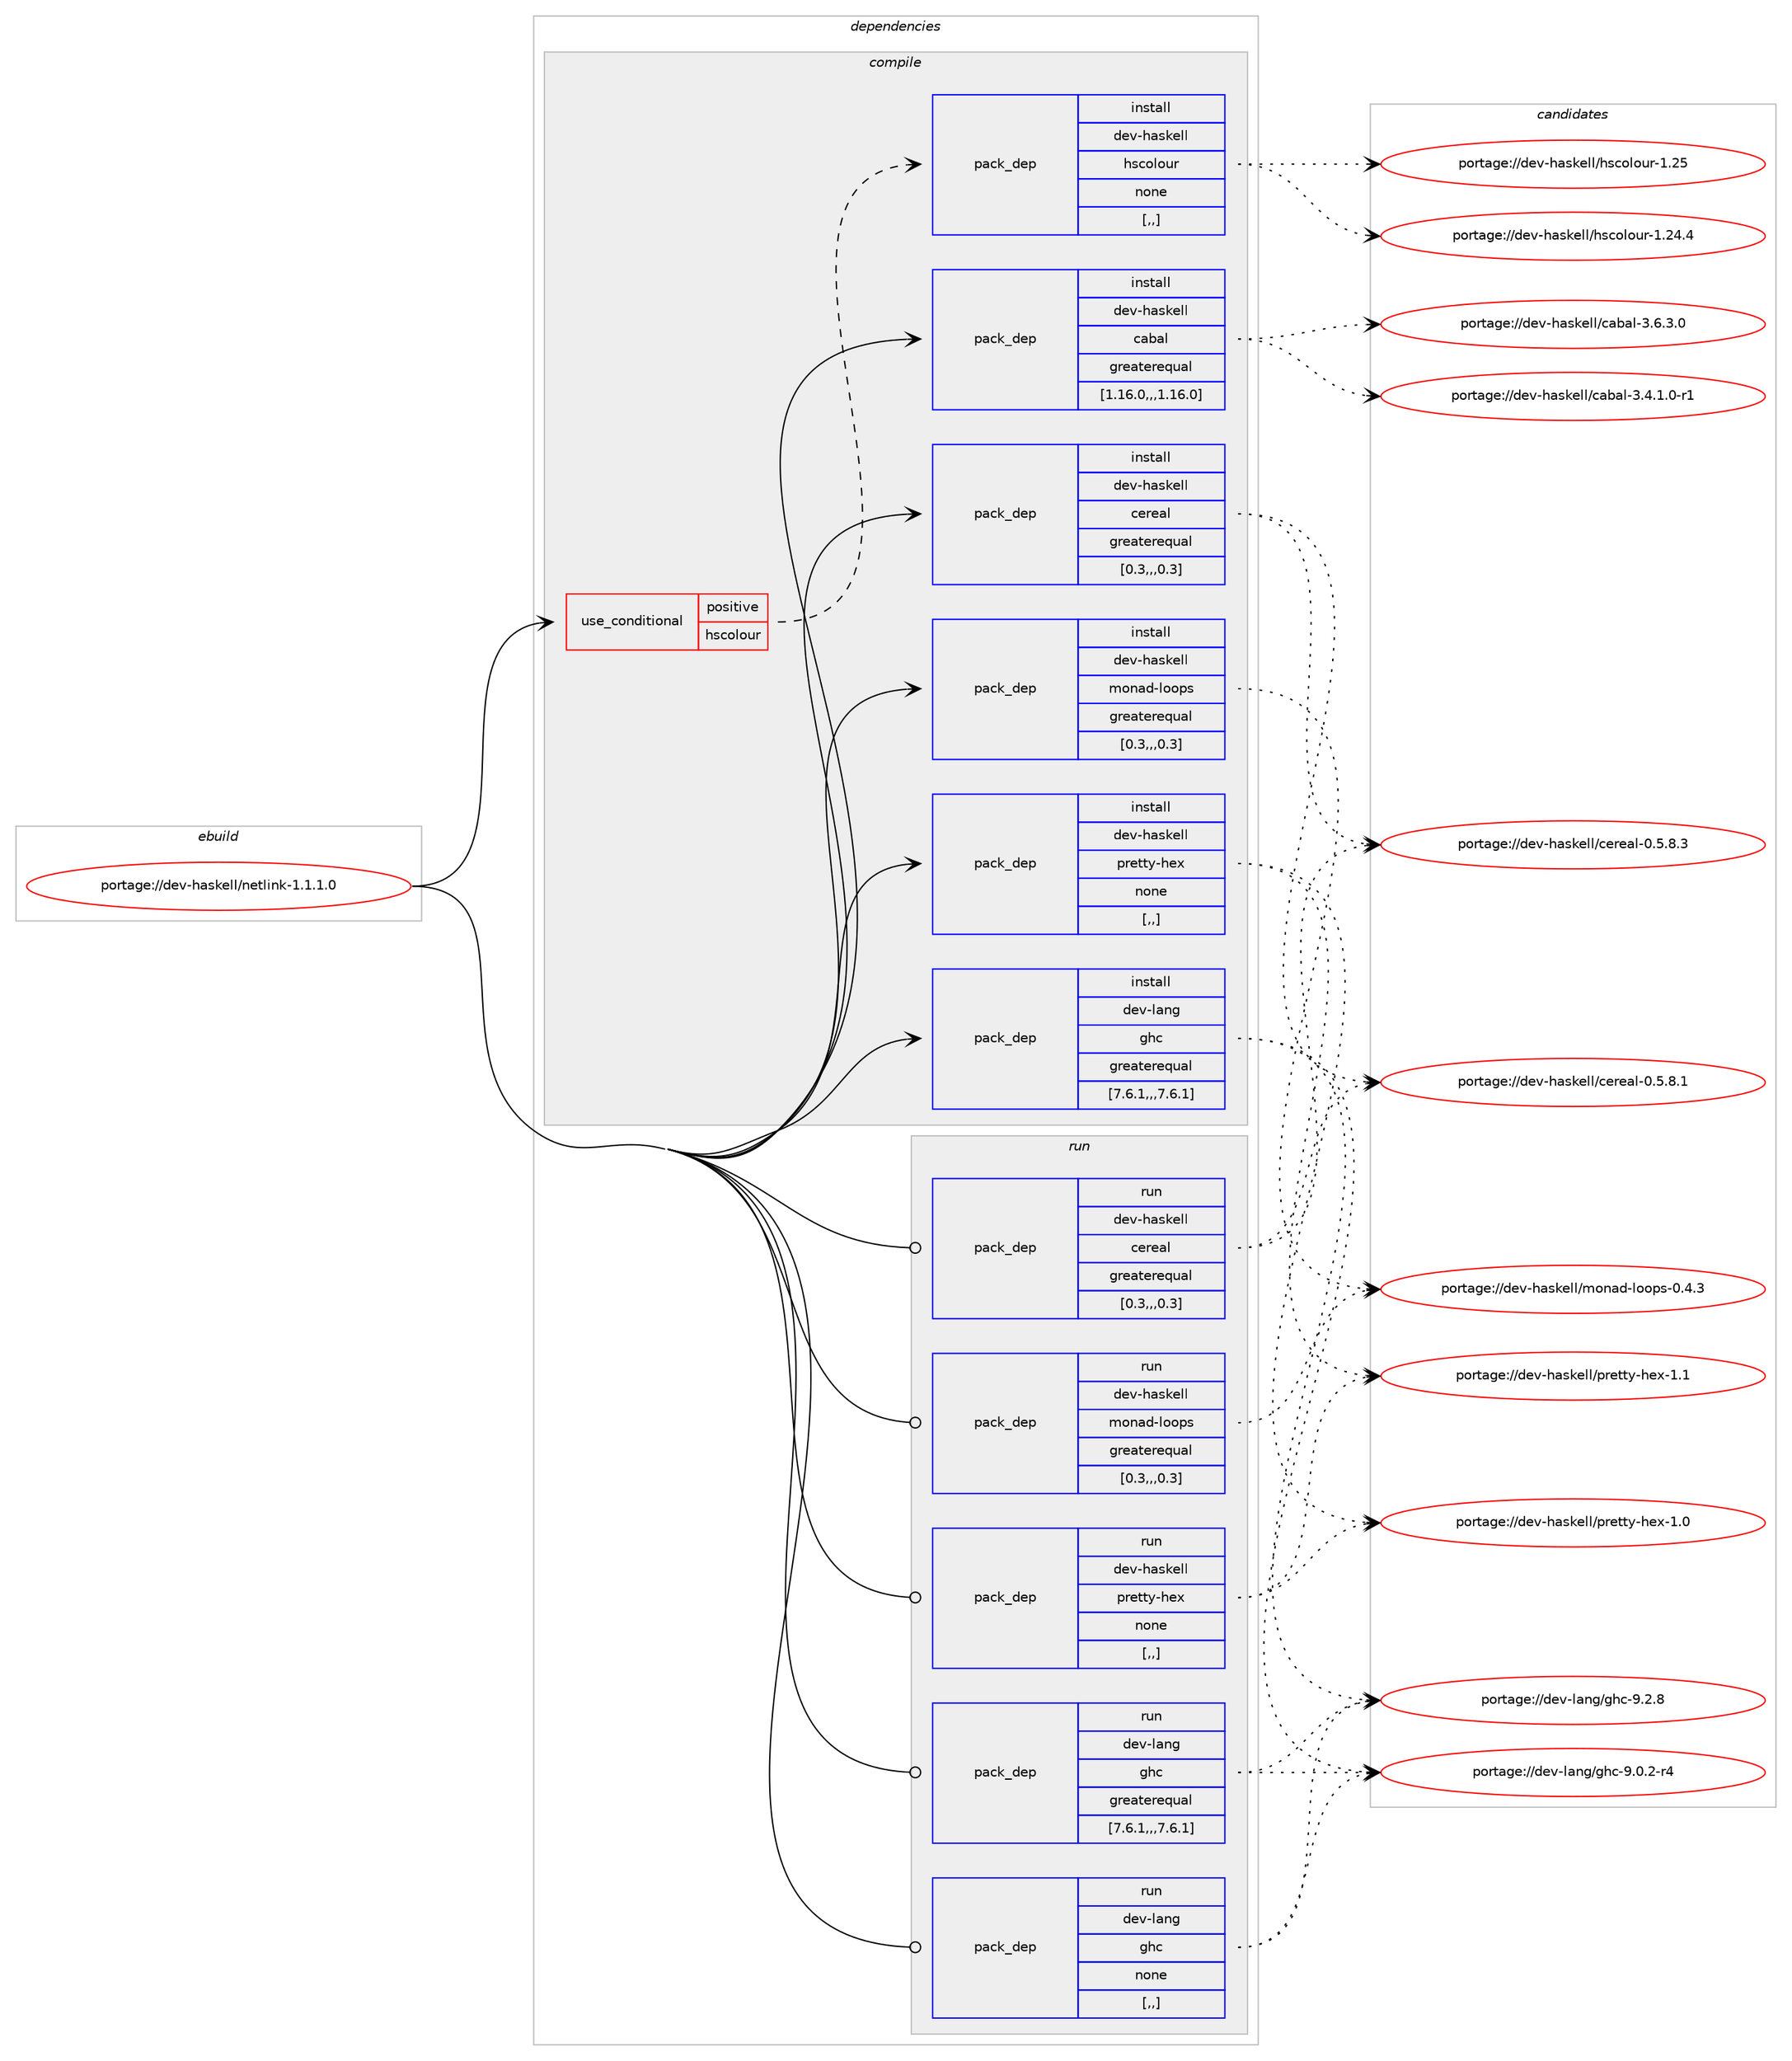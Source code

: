 digraph prolog {

# *************
# Graph options
# *************

newrank=true;
concentrate=true;
compound=true;
graph [rankdir=LR,fontname=Helvetica,fontsize=10,ranksep=1.5];#, ranksep=2.5, nodesep=0.2];
edge  [arrowhead=vee];
node  [fontname=Helvetica,fontsize=10];

# **********
# The ebuild
# **********

subgraph cluster_leftcol {
color=gray;
rank=same;
label=<<i>ebuild</i>>;
id [label="portage://dev-haskell/netlink-1.1.1.0", color=red, width=4, href="../dev-haskell/netlink-1.1.1.0.svg"];
}

# ****************
# The dependencies
# ****************

subgraph cluster_midcol {
color=gray;
label=<<i>dependencies</i>>;
subgraph cluster_compile {
fillcolor="#eeeeee";
style=filled;
label=<<i>compile</i>>;
subgraph cond20634 {
dependency84172 [label=<<TABLE BORDER="0" CELLBORDER="1" CELLSPACING="0" CELLPADDING="4"><TR><TD ROWSPAN="3" CELLPADDING="10">use_conditional</TD></TR><TR><TD>positive</TD></TR><TR><TD>hscolour</TD></TR></TABLE>>, shape=none, color=red];
subgraph pack62544 {
dependency84173 [label=<<TABLE BORDER="0" CELLBORDER="1" CELLSPACING="0" CELLPADDING="4" WIDTH="220"><TR><TD ROWSPAN="6" CELLPADDING="30">pack_dep</TD></TR><TR><TD WIDTH="110">install</TD></TR><TR><TD>dev-haskell</TD></TR><TR><TD>hscolour</TD></TR><TR><TD>none</TD></TR><TR><TD>[,,]</TD></TR></TABLE>>, shape=none, color=blue];
}
dependency84172:e -> dependency84173:w [weight=20,style="dashed",arrowhead="vee"];
}
id:e -> dependency84172:w [weight=20,style="solid",arrowhead="vee"];
subgraph pack62545 {
dependency84174 [label=<<TABLE BORDER="0" CELLBORDER="1" CELLSPACING="0" CELLPADDING="4" WIDTH="220"><TR><TD ROWSPAN="6" CELLPADDING="30">pack_dep</TD></TR><TR><TD WIDTH="110">install</TD></TR><TR><TD>dev-haskell</TD></TR><TR><TD>cabal</TD></TR><TR><TD>greaterequal</TD></TR><TR><TD>[1.16.0,,,1.16.0]</TD></TR></TABLE>>, shape=none, color=blue];
}
id:e -> dependency84174:w [weight=20,style="solid",arrowhead="vee"];
subgraph pack62546 {
dependency84175 [label=<<TABLE BORDER="0" CELLBORDER="1" CELLSPACING="0" CELLPADDING="4" WIDTH="220"><TR><TD ROWSPAN="6" CELLPADDING="30">pack_dep</TD></TR><TR><TD WIDTH="110">install</TD></TR><TR><TD>dev-haskell</TD></TR><TR><TD>cereal</TD></TR><TR><TD>greaterequal</TD></TR><TR><TD>[0.3,,,0.3]</TD></TR></TABLE>>, shape=none, color=blue];
}
id:e -> dependency84175:w [weight=20,style="solid",arrowhead="vee"];
subgraph pack62547 {
dependency84176 [label=<<TABLE BORDER="0" CELLBORDER="1" CELLSPACING="0" CELLPADDING="4" WIDTH="220"><TR><TD ROWSPAN="6" CELLPADDING="30">pack_dep</TD></TR><TR><TD WIDTH="110">install</TD></TR><TR><TD>dev-haskell</TD></TR><TR><TD>monad-loops</TD></TR><TR><TD>greaterequal</TD></TR><TR><TD>[0.3,,,0.3]</TD></TR></TABLE>>, shape=none, color=blue];
}
id:e -> dependency84176:w [weight=20,style="solid",arrowhead="vee"];
subgraph pack62548 {
dependency84177 [label=<<TABLE BORDER="0" CELLBORDER="1" CELLSPACING="0" CELLPADDING="4" WIDTH="220"><TR><TD ROWSPAN="6" CELLPADDING="30">pack_dep</TD></TR><TR><TD WIDTH="110">install</TD></TR><TR><TD>dev-haskell</TD></TR><TR><TD>pretty-hex</TD></TR><TR><TD>none</TD></TR><TR><TD>[,,]</TD></TR></TABLE>>, shape=none, color=blue];
}
id:e -> dependency84177:w [weight=20,style="solid",arrowhead="vee"];
subgraph pack62549 {
dependency84178 [label=<<TABLE BORDER="0" CELLBORDER="1" CELLSPACING="0" CELLPADDING="4" WIDTH="220"><TR><TD ROWSPAN="6" CELLPADDING="30">pack_dep</TD></TR><TR><TD WIDTH="110">install</TD></TR><TR><TD>dev-lang</TD></TR><TR><TD>ghc</TD></TR><TR><TD>greaterequal</TD></TR><TR><TD>[7.6.1,,,7.6.1]</TD></TR></TABLE>>, shape=none, color=blue];
}
id:e -> dependency84178:w [weight=20,style="solid",arrowhead="vee"];
}
subgraph cluster_compileandrun {
fillcolor="#eeeeee";
style=filled;
label=<<i>compile and run</i>>;
}
subgraph cluster_run {
fillcolor="#eeeeee";
style=filled;
label=<<i>run</i>>;
subgraph pack62550 {
dependency84179 [label=<<TABLE BORDER="0" CELLBORDER="1" CELLSPACING="0" CELLPADDING="4" WIDTH="220"><TR><TD ROWSPAN="6" CELLPADDING="30">pack_dep</TD></TR><TR><TD WIDTH="110">run</TD></TR><TR><TD>dev-haskell</TD></TR><TR><TD>cereal</TD></TR><TR><TD>greaterequal</TD></TR><TR><TD>[0.3,,,0.3]</TD></TR></TABLE>>, shape=none, color=blue];
}
id:e -> dependency84179:w [weight=20,style="solid",arrowhead="odot"];
subgraph pack62551 {
dependency84180 [label=<<TABLE BORDER="0" CELLBORDER="1" CELLSPACING="0" CELLPADDING="4" WIDTH="220"><TR><TD ROWSPAN="6" CELLPADDING="30">pack_dep</TD></TR><TR><TD WIDTH="110">run</TD></TR><TR><TD>dev-haskell</TD></TR><TR><TD>monad-loops</TD></TR><TR><TD>greaterequal</TD></TR><TR><TD>[0.3,,,0.3]</TD></TR></TABLE>>, shape=none, color=blue];
}
id:e -> dependency84180:w [weight=20,style="solid",arrowhead="odot"];
subgraph pack62552 {
dependency84181 [label=<<TABLE BORDER="0" CELLBORDER="1" CELLSPACING="0" CELLPADDING="4" WIDTH="220"><TR><TD ROWSPAN="6" CELLPADDING="30">pack_dep</TD></TR><TR><TD WIDTH="110">run</TD></TR><TR><TD>dev-haskell</TD></TR><TR><TD>pretty-hex</TD></TR><TR><TD>none</TD></TR><TR><TD>[,,]</TD></TR></TABLE>>, shape=none, color=blue];
}
id:e -> dependency84181:w [weight=20,style="solid",arrowhead="odot"];
subgraph pack62553 {
dependency84182 [label=<<TABLE BORDER="0" CELLBORDER="1" CELLSPACING="0" CELLPADDING="4" WIDTH="220"><TR><TD ROWSPAN="6" CELLPADDING="30">pack_dep</TD></TR><TR><TD WIDTH="110">run</TD></TR><TR><TD>dev-lang</TD></TR><TR><TD>ghc</TD></TR><TR><TD>greaterequal</TD></TR><TR><TD>[7.6.1,,,7.6.1]</TD></TR></TABLE>>, shape=none, color=blue];
}
id:e -> dependency84182:w [weight=20,style="solid",arrowhead="odot"];
subgraph pack62554 {
dependency84183 [label=<<TABLE BORDER="0" CELLBORDER="1" CELLSPACING="0" CELLPADDING="4" WIDTH="220"><TR><TD ROWSPAN="6" CELLPADDING="30">pack_dep</TD></TR><TR><TD WIDTH="110">run</TD></TR><TR><TD>dev-lang</TD></TR><TR><TD>ghc</TD></TR><TR><TD>none</TD></TR><TR><TD>[,,]</TD></TR></TABLE>>, shape=none, color=blue];
}
id:e -> dependency84183:w [weight=20,style="solid",arrowhead="odot"];
}
}

# **************
# The candidates
# **************

subgraph cluster_choices {
rank=same;
color=gray;
label=<<i>candidates</i>>;

subgraph choice62544 {
color=black;
nodesep=1;
choice100101118451049711510710110810847104115991111081111171144549465053 [label="portage://dev-haskell/hscolour-1.25", color=red, width=4,href="../dev-haskell/hscolour-1.25.svg"];
choice1001011184510497115107101108108471041159911110811111711445494650524652 [label="portage://dev-haskell/hscolour-1.24.4", color=red, width=4,href="../dev-haskell/hscolour-1.24.4.svg"];
dependency84173:e -> choice100101118451049711510710110810847104115991111081111171144549465053:w [style=dotted,weight="100"];
dependency84173:e -> choice1001011184510497115107101108108471041159911110811111711445494650524652:w [style=dotted,weight="100"];
}
subgraph choice62545 {
color=black;
nodesep=1;
choice100101118451049711510710110810847999798971084551465446514648 [label="portage://dev-haskell/cabal-3.6.3.0", color=red, width=4,href="../dev-haskell/cabal-3.6.3.0.svg"];
choice1001011184510497115107101108108479997989710845514652464946484511449 [label="portage://dev-haskell/cabal-3.4.1.0-r1", color=red, width=4,href="../dev-haskell/cabal-3.4.1.0-r1.svg"];
dependency84174:e -> choice100101118451049711510710110810847999798971084551465446514648:w [style=dotted,weight="100"];
dependency84174:e -> choice1001011184510497115107101108108479997989710845514652464946484511449:w [style=dotted,weight="100"];
}
subgraph choice62546 {
color=black;
nodesep=1;
choice10010111845104971151071011081084799101114101971084548465346564651 [label="portage://dev-haskell/cereal-0.5.8.3", color=red, width=4,href="../dev-haskell/cereal-0.5.8.3.svg"];
choice10010111845104971151071011081084799101114101971084548465346564649 [label="portage://dev-haskell/cereal-0.5.8.1", color=red, width=4,href="../dev-haskell/cereal-0.5.8.1.svg"];
dependency84175:e -> choice10010111845104971151071011081084799101114101971084548465346564651:w [style=dotted,weight="100"];
dependency84175:e -> choice10010111845104971151071011081084799101114101971084548465346564649:w [style=dotted,weight="100"];
}
subgraph choice62547 {
color=black;
nodesep=1;
choice1001011184510497115107101108108471091111109710045108111111112115454846524651 [label="portage://dev-haskell/monad-loops-0.4.3", color=red, width=4,href="../dev-haskell/monad-loops-0.4.3.svg"];
dependency84176:e -> choice1001011184510497115107101108108471091111109710045108111111112115454846524651:w [style=dotted,weight="100"];
}
subgraph choice62548 {
color=black;
nodesep=1;
choice1001011184510497115107101108108471121141011161161214510410112045494649 [label="portage://dev-haskell/pretty-hex-1.1", color=red, width=4,href="../dev-haskell/pretty-hex-1.1.svg"];
choice1001011184510497115107101108108471121141011161161214510410112045494648 [label="portage://dev-haskell/pretty-hex-1.0", color=red, width=4,href="../dev-haskell/pretty-hex-1.0.svg"];
dependency84177:e -> choice1001011184510497115107101108108471121141011161161214510410112045494649:w [style=dotted,weight="100"];
dependency84177:e -> choice1001011184510497115107101108108471121141011161161214510410112045494648:w [style=dotted,weight="100"];
}
subgraph choice62549 {
color=black;
nodesep=1;
choice10010111845108971101034710310499455746504656 [label="portage://dev-lang/ghc-9.2.8", color=red, width=4,href="../dev-lang/ghc-9.2.8.svg"];
choice100101118451089711010347103104994557464846504511452 [label="portage://dev-lang/ghc-9.0.2-r4", color=red, width=4,href="../dev-lang/ghc-9.0.2-r4.svg"];
dependency84178:e -> choice10010111845108971101034710310499455746504656:w [style=dotted,weight="100"];
dependency84178:e -> choice100101118451089711010347103104994557464846504511452:w [style=dotted,weight="100"];
}
subgraph choice62550 {
color=black;
nodesep=1;
choice10010111845104971151071011081084799101114101971084548465346564651 [label="portage://dev-haskell/cereal-0.5.8.3", color=red, width=4,href="../dev-haskell/cereal-0.5.8.3.svg"];
choice10010111845104971151071011081084799101114101971084548465346564649 [label="portage://dev-haskell/cereal-0.5.8.1", color=red, width=4,href="../dev-haskell/cereal-0.5.8.1.svg"];
dependency84179:e -> choice10010111845104971151071011081084799101114101971084548465346564651:w [style=dotted,weight="100"];
dependency84179:e -> choice10010111845104971151071011081084799101114101971084548465346564649:w [style=dotted,weight="100"];
}
subgraph choice62551 {
color=black;
nodesep=1;
choice1001011184510497115107101108108471091111109710045108111111112115454846524651 [label="portage://dev-haskell/monad-loops-0.4.3", color=red, width=4,href="../dev-haskell/monad-loops-0.4.3.svg"];
dependency84180:e -> choice1001011184510497115107101108108471091111109710045108111111112115454846524651:w [style=dotted,weight="100"];
}
subgraph choice62552 {
color=black;
nodesep=1;
choice1001011184510497115107101108108471121141011161161214510410112045494649 [label="portage://dev-haskell/pretty-hex-1.1", color=red, width=4,href="../dev-haskell/pretty-hex-1.1.svg"];
choice1001011184510497115107101108108471121141011161161214510410112045494648 [label="portage://dev-haskell/pretty-hex-1.0", color=red, width=4,href="../dev-haskell/pretty-hex-1.0.svg"];
dependency84181:e -> choice1001011184510497115107101108108471121141011161161214510410112045494649:w [style=dotted,weight="100"];
dependency84181:e -> choice1001011184510497115107101108108471121141011161161214510410112045494648:w [style=dotted,weight="100"];
}
subgraph choice62553 {
color=black;
nodesep=1;
choice10010111845108971101034710310499455746504656 [label="portage://dev-lang/ghc-9.2.8", color=red, width=4,href="../dev-lang/ghc-9.2.8.svg"];
choice100101118451089711010347103104994557464846504511452 [label="portage://dev-lang/ghc-9.0.2-r4", color=red, width=4,href="../dev-lang/ghc-9.0.2-r4.svg"];
dependency84182:e -> choice10010111845108971101034710310499455746504656:w [style=dotted,weight="100"];
dependency84182:e -> choice100101118451089711010347103104994557464846504511452:w [style=dotted,weight="100"];
}
subgraph choice62554 {
color=black;
nodesep=1;
choice10010111845108971101034710310499455746504656 [label="portage://dev-lang/ghc-9.2.8", color=red, width=4,href="../dev-lang/ghc-9.2.8.svg"];
choice100101118451089711010347103104994557464846504511452 [label="portage://dev-lang/ghc-9.0.2-r4", color=red, width=4,href="../dev-lang/ghc-9.0.2-r4.svg"];
dependency84183:e -> choice10010111845108971101034710310499455746504656:w [style=dotted,weight="100"];
dependency84183:e -> choice100101118451089711010347103104994557464846504511452:w [style=dotted,weight="100"];
}
}

}
